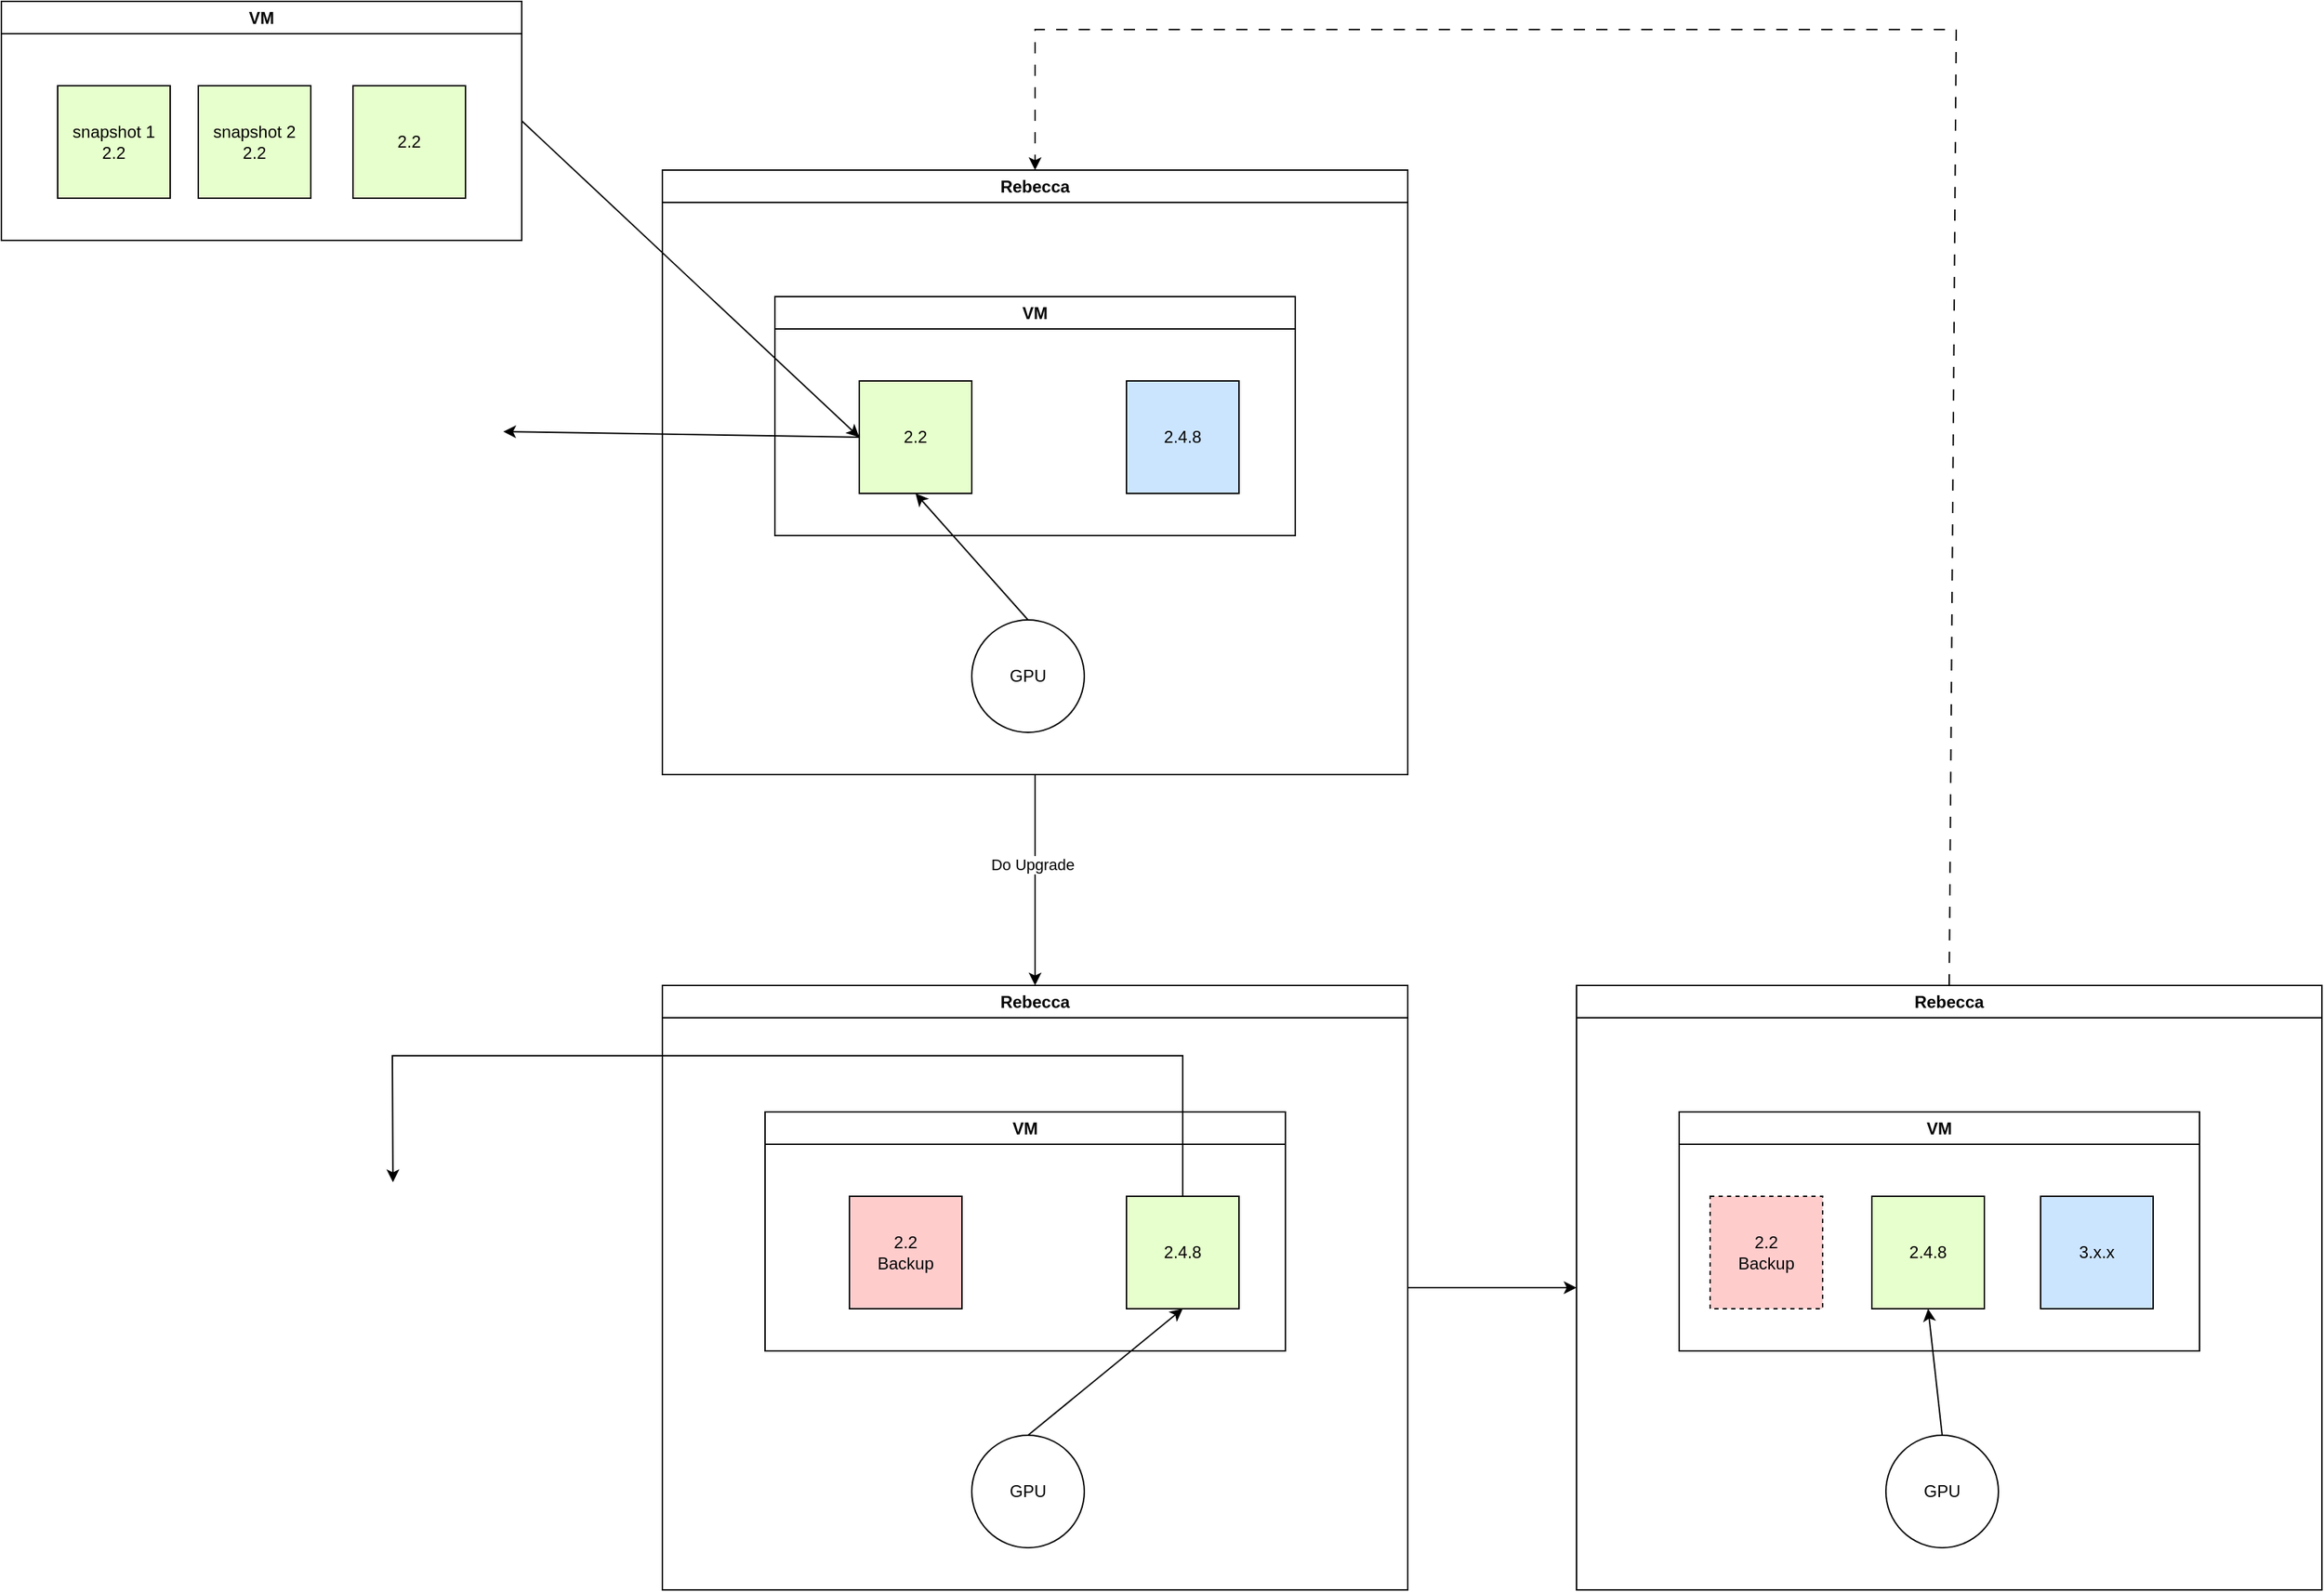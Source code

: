 <mxfile version="21.3.5" type="github">
  <diagram name="Page-1" id="Uf6m5s5soV7Gj-OxLGIB">
    <mxGraphModel dx="3292" dy="1440" grid="1" gridSize="10" guides="1" tooltips="1" connect="1" arrows="1" fold="1" page="1" pageScale="1" pageWidth="850" pageHeight="1100" math="0" shadow="0">
      <root>
        <mxCell id="0" />
        <mxCell id="1" parent="0" />
        <mxCell id="lHTlmMKO7MYDzkG5uPYg-1" value="2.2" style="whiteSpace=wrap;html=1;aspect=fixed;fillColor=#E6FFCC;" vertex="1" parent="1">
          <mxGeometry x="380" y="330" width="80" height="80" as="geometry" />
        </mxCell>
        <mxCell id="lHTlmMKO7MYDzkG5uPYg-4" value="VM" style="swimlane;whiteSpace=wrap;html=1;" vertex="1" parent="1">
          <mxGeometry x="320" y="270" width="370" height="170" as="geometry" />
        </mxCell>
        <mxCell id="lHTlmMKO7MYDzkG5uPYg-5" value="Rebecca" style="swimlane;whiteSpace=wrap;html=1;" vertex="1" parent="1">
          <mxGeometry x="240" y="180" width="530" height="430" as="geometry" />
        </mxCell>
        <mxCell id="lHTlmMKO7MYDzkG5uPYg-6" value="GPU" style="ellipse;whiteSpace=wrap;html=1;aspect=fixed;" vertex="1" parent="lHTlmMKO7MYDzkG5uPYg-5">
          <mxGeometry x="220" y="320" width="80" height="80" as="geometry" />
        </mxCell>
        <mxCell id="lHTlmMKO7MYDzkG5uPYg-2" value="2.4.8" style="whiteSpace=wrap;html=1;aspect=fixed;fillColor=#CCE5FF;" vertex="1" parent="lHTlmMKO7MYDzkG5uPYg-5">
          <mxGeometry x="330" y="150" width="80" height="80" as="geometry" />
        </mxCell>
        <mxCell id="lHTlmMKO7MYDzkG5uPYg-7" value="" style="endArrow=classic;html=1;rounded=0;exitX=0.5;exitY=0;exitDx=0;exitDy=0;entryX=0.5;entryY=1;entryDx=0;entryDy=0;" edge="1" parent="1" source="lHTlmMKO7MYDzkG5uPYg-6" target="lHTlmMKO7MYDzkG5uPYg-1">
          <mxGeometry width="50" height="50" relative="1" as="geometry">
            <mxPoint x="400" y="400" as="sourcePoint" />
            <mxPoint x="450" y="350" as="targetPoint" />
          </mxGeometry>
        </mxCell>
        <mxCell id="lHTlmMKO7MYDzkG5uPYg-13" value="" style="shape=image;verticalLabelPosition=bottom;labelBackgroundColor=default;verticalAlign=top;aspect=fixed;imageAspect=0;image=https://www.clipartmax.com/png/middle/195-1955765_amazon-web-services-s3-aws-amazon-web-services.png;" vertex="1" parent="1">
          <mxGeometry x="-10" y="330" width="136.83" height="72" as="geometry" />
        </mxCell>
        <mxCell id="lHTlmMKO7MYDzkG5uPYg-14" value="" style="endArrow=classic;html=1;rounded=0;exitX=0;exitY=0.5;exitDx=0;exitDy=0;entryX=1;entryY=0.5;entryDx=0;entryDy=0;" edge="1" parent="1" source="lHTlmMKO7MYDzkG5uPYg-1" target="lHTlmMKO7MYDzkG5uPYg-13">
          <mxGeometry width="50" height="50" relative="1" as="geometry">
            <mxPoint x="510" y="280" as="sourcePoint" />
            <mxPoint x="560" y="230" as="targetPoint" />
          </mxGeometry>
        </mxCell>
        <mxCell id="lHTlmMKO7MYDzkG5uPYg-21" value="2.2&lt;br&gt;Backup" style="whiteSpace=wrap;html=1;aspect=fixed;fillColor=#FFCCCC;" vertex="1" parent="1">
          <mxGeometry x="373" y="910" width="80" height="80" as="geometry" />
        </mxCell>
        <mxCell id="lHTlmMKO7MYDzkG5uPYg-22" value="VM" style="swimlane;whiteSpace=wrap;html=1;" vertex="1" parent="1">
          <mxGeometry x="313" y="850" width="370" height="170" as="geometry" />
        </mxCell>
        <mxCell id="lHTlmMKO7MYDzkG5uPYg-23" value="Rebecca" style="swimlane;whiteSpace=wrap;html=1;" vertex="1" parent="1">
          <mxGeometry x="240" y="760" width="530" height="430" as="geometry" />
        </mxCell>
        <mxCell id="lHTlmMKO7MYDzkG5uPYg-24" value="GPU" style="ellipse;whiteSpace=wrap;html=1;aspect=fixed;" vertex="1" parent="lHTlmMKO7MYDzkG5uPYg-23">
          <mxGeometry x="220" y="320" width="80" height="80" as="geometry" />
        </mxCell>
        <mxCell id="lHTlmMKO7MYDzkG5uPYg-25" value="2.4.8" style="whiteSpace=wrap;html=1;aspect=fixed;fillColor=#E6FFCC;" vertex="1" parent="lHTlmMKO7MYDzkG5uPYg-23">
          <mxGeometry x="330" y="150" width="80" height="80" as="geometry" />
        </mxCell>
        <mxCell id="lHTlmMKO7MYDzkG5uPYg-26" value="" style="endArrow=classic;html=1;rounded=0;exitX=0.5;exitY=0;exitDx=0;exitDy=0;entryX=0.5;entryY=1;entryDx=0;entryDy=0;" edge="1" parent="lHTlmMKO7MYDzkG5uPYg-23" source="lHTlmMKO7MYDzkG5uPYg-24" target="lHTlmMKO7MYDzkG5uPYg-25">
          <mxGeometry width="50" height="50" relative="1" as="geometry">
            <mxPoint x="153" y="220" as="sourcePoint" />
            <mxPoint x="203" y="170" as="targetPoint" />
          </mxGeometry>
        </mxCell>
        <mxCell id="lHTlmMKO7MYDzkG5uPYg-28" value="" style="shape=image;verticalLabelPosition=bottom;labelBackgroundColor=default;verticalAlign=top;aspect=fixed;imageAspect=0;image=https://www.clipartmax.com/png/middle/195-1955765_amazon-web-services-s3-aws-amazon-web-services.png;" vertex="1" parent="1">
          <mxGeometry x="-20" y="900" width="136.83" height="72" as="geometry" />
        </mxCell>
        <mxCell id="lHTlmMKO7MYDzkG5uPYg-29" value="" style="endArrow=classic;html=1;rounded=0;exitX=0.5;exitY=1;exitDx=0;exitDy=0;entryX=0.5;entryY=0;entryDx=0;entryDy=0;" edge="1" parent="1" source="lHTlmMKO7MYDzkG5uPYg-5" target="lHTlmMKO7MYDzkG5uPYg-23">
          <mxGeometry width="50" height="50" relative="1" as="geometry">
            <mxPoint x="510" y="700" as="sourcePoint" />
            <mxPoint x="560" y="650" as="targetPoint" />
          </mxGeometry>
        </mxCell>
        <mxCell id="lHTlmMKO7MYDzkG5uPYg-30" value="Do Upgrade" style="edgeLabel;html=1;align=center;verticalAlign=middle;resizable=0;points=[];" vertex="1" connectable="0" parent="lHTlmMKO7MYDzkG5uPYg-29">
          <mxGeometry x="-0.151" y="-2" relative="1" as="geometry">
            <mxPoint as="offset" />
          </mxGeometry>
        </mxCell>
        <mxCell id="lHTlmMKO7MYDzkG5uPYg-32" value="" style="endArrow=classic;html=1;rounded=0;exitX=0.5;exitY=0;exitDx=0;exitDy=0;entryX=0.5;entryY=0;entryDx=0;entryDy=0;" edge="1" parent="1" source="lHTlmMKO7MYDzkG5uPYg-25" target="lHTlmMKO7MYDzkG5uPYg-28">
          <mxGeometry width="50" height="50" relative="1" as="geometry">
            <mxPoint x="130" y="950" as="sourcePoint" />
            <mxPoint x="117" y="930" as="targetPoint" />
            <Array as="points">
              <mxPoint x="610" y="810" />
              <mxPoint x="48" y="810" />
            </Array>
          </mxGeometry>
        </mxCell>
        <mxCell id="lHTlmMKO7MYDzkG5uPYg-43" value="VM" style="swimlane;whiteSpace=wrap;html=1;" vertex="1" parent="1">
          <mxGeometry x="963" y="850" width="370" height="170" as="geometry" />
        </mxCell>
        <mxCell id="lHTlmMKO7MYDzkG5uPYg-44" value="Rebecca" style="swimlane;whiteSpace=wrap;html=1;" vertex="1" parent="1">
          <mxGeometry x="890" y="760" width="530" height="430" as="geometry" />
        </mxCell>
        <mxCell id="lHTlmMKO7MYDzkG5uPYg-45" value="GPU" style="ellipse;whiteSpace=wrap;html=1;aspect=fixed;" vertex="1" parent="lHTlmMKO7MYDzkG5uPYg-44">
          <mxGeometry x="220" y="320" width="80" height="80" as="geometry" />
        </mxCell>
        <mxCell id="lHTlmMKO7MYDzkG5uPYg-46" value="2.4.8" style="whiteSpace=wrap;html=1;aspect=fixed;fillColor=#E6FFCC;" vertex="1" parent="lHTlmMKO7MYDzkG5uPYg-44">
          <mxGeometry x="210" y="150" width="80" height="80" as="geometry" />
        </mxCell>
        <mxCell id="lHTlmMKO7MYDzkG5uPYg-47" value="" style="endArrow=classic;html=1;rounded=0;exitX=0.5;exitY=0;exitDx=0;exitDy=0;entryX=0.5;entryY=1;entryDx=0;entryDy=0;" edge="1" parent="lHTlmMKO7MYDzkG5uPYg-44" source="lHTlmMKO7MYDzkG5uPYg-45" target="lHTlmMKO7MYDzkG5uPYg-46">
          <mxGeometry width="50" height="50" relative="1" as="geometry">
            <mxPoint x="153" y="220" as="sourcePoint" />
            <mxPoint x="203" y="170" as="targetPoint" />
          </mxGeometry>
        </mxCell>
        <mxCell id="lHTlmMKO7MYDzkG5uPYg-42" value="2.2&lt;br&gt;Backup" style="whiteSpace=wrap;html=1;aspect=fixed;fillColor=#FFCCCC;dashed=1;" vertex="1" parent="lHTlmMKO7MYDzkG5uPYg-44">
          <mxGeometry x="95" y="150" width="80" height="80" as="geometry" />
        </mxCell>
        <mxCell id="lHTlmMKO7MYDzkG5uPYg-49" value="3.x.x" style="whiteSpace=wrap;html=1;aspect=fixed;fillColor=#CCE5FF;" vertex="1" parent="lHTlmMKO7MYDzkG5uPYg-44">
          <mxGeometry x="330" y="150" width="80" height="80" as="geometry" />
        </mxCell>
        <mxCell id="lHTlmMKO7MYDzkG5uPYg-50" value="" style="endArrow=classic;html=1;rounded=0;exitX=1;exitY=0.5;exitDx=0;exitDy=0;entryX=0;entryY=0.5;entryDx=0;entryDy=0;" edge="1" parent="1" source="lHTlmMKO7MYDzkG5uPYg-23" target="lHTlmMKO7MYDzkG5uPYg-44">
          <mxGeometry width="50" height="50" relative="1" as="geometry">
            <mxPoint x="920" y="900" as="sourcePoint" />
            <mxPoint x="970" y="850" as="targetPoint" />
          </mxGeometry>
        </mxCell>
        <mxCell id="lHTlmMKO7MYDzkG5uPYg-52" value="" style="endArrow=classic;html=1;rounded=0;exitX=0.5;exitY=0;exitDx=0;exitDy=0;entryX=0.5;entryY=0;entryDx=0;entryDy=0;dashed=1;dashPattern=8 8;" edge="1" parent="1" source="lHTlmMKO7MYDzkG5uPYg-44" target="lHTlmMKO7MYDzkG5uPYg-5">
          <mxGeometry width="50" height="50" relative="1" as="geometry">
            <mxPoint x="920" y="640" as="sourcePoint" />
            <mxPoint x="690" y="10" as="targetPoint" />
            <Array as="points">
              <mxPoint x="1160" y="80" />
              <mxPoint x="505" y="80" />
            </Array>
          </mxGeometry>
        </mxCell>
        <mxCell id="lHTlmMKO7MYDzkG5uPYg-55" value="VM" style="swimlane;whiteSpace=wrap;html=1;" vertex="1" parent="1">
          <mxGeometry x="-230" y="60" width="370" height="170" as="geometry" />
        </mxCell>
        <mxCell id="lHTlmMKO7MYDzkG5uPYg-56" value="snapshot 2&lt;br&gt;2.2" style="whiteSpace=wrap;html=1;aspect=fixed;fillColor=#E6FFCC;" vertex="1" parent="lHTlmMKO7MYDzkG5uPYg-55">
          <mxGeometry x="140" y="60" width="80" height="80" as="geometry" />
        </mxCell>
        <mxCell id="lHTlmMKO7MYDzkG5uPYg-57" value="2.2" style="whiteSpace=wrap;html=1;aspect=fixed;fillColor=#E6FFCC;" vertex="1" parent="lHTlmMKO7MYDzkG5uPYg-55">
          <mxGeometry x="250" y="60" width="80" height="80" as="geometry" />
        </mxCell>
        <mxCell id="lHTlmMKO7MYDzkG5uPYg-54" value="snapshot 1&lt;br&gt;2.2" style="whiteSpace=wrap;html=1;aspect=fixed;fillColor=#E6FFCC;" vertex="1" parent="lHTlmMKO7MYDzkG5uPYg-55">
          <mxGeometry x="40" y="60" width="80" height="80" as="geometry" />
        </mxCell>
        <mxCell id="lHTlmMKO7MYDzkG5uPYg-58" value="" style="endArrow=classic;html=1;rounded=0;entryX=0;entryY=0.5;entryDx=0;entryDy=0;exitX=1;exitY=0.5;exitDx=0;exitDy=0;" edge="1" parent="1" source="lHTlmMKO7MYDzkG5uPYg-55" target="lHTlmMKO7MYDzkG5uPYg-1">
          <mxGeometry width="50" height="50" relative="1" as="geometry">
            <mxPoint x="60" y="140" as="sourcePoint" />
            <mxPoint x="660" y="380" as="targetPoint" />
          </mxGeometry>
        </mxCell>
      </root>
    </mxGraphModel>
  </diagram>
</mxfile>
